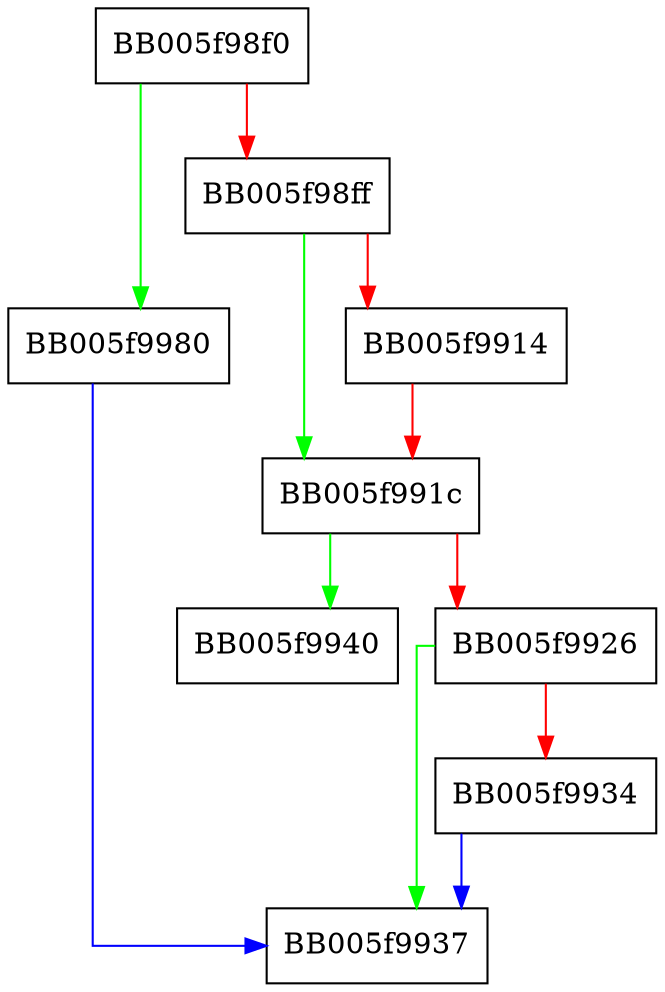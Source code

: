 digraph OSSL_PARAM_set_utf8_ptr {
  node [shape="box"];
  graph [splines=ortho];
  BB005f98f0 -> BB005f9980 [color="green"];
  BB005f98f0 -> BB005f98ff [color="red"];
  BB005f98ff -> BB005f991c [color="green"];
  BB005f98ff -> BB005f9914 [color="red"];
  BB005f9914 -> BB005f991c [color="red"];
  BB005f991c -> BB005f9940 [color="green"];
  BB005f991c -> BB005f9926 [color="red"];
  BB005f9926 -> BB005f9937 [color="green"];
  BB005f9926 -> BB005f9934 [color="red"];
  BB005f9934 -> BB005f9937 [color="blue"];
  BB005f9980 -> BB005f9937 [color="blue"];
}